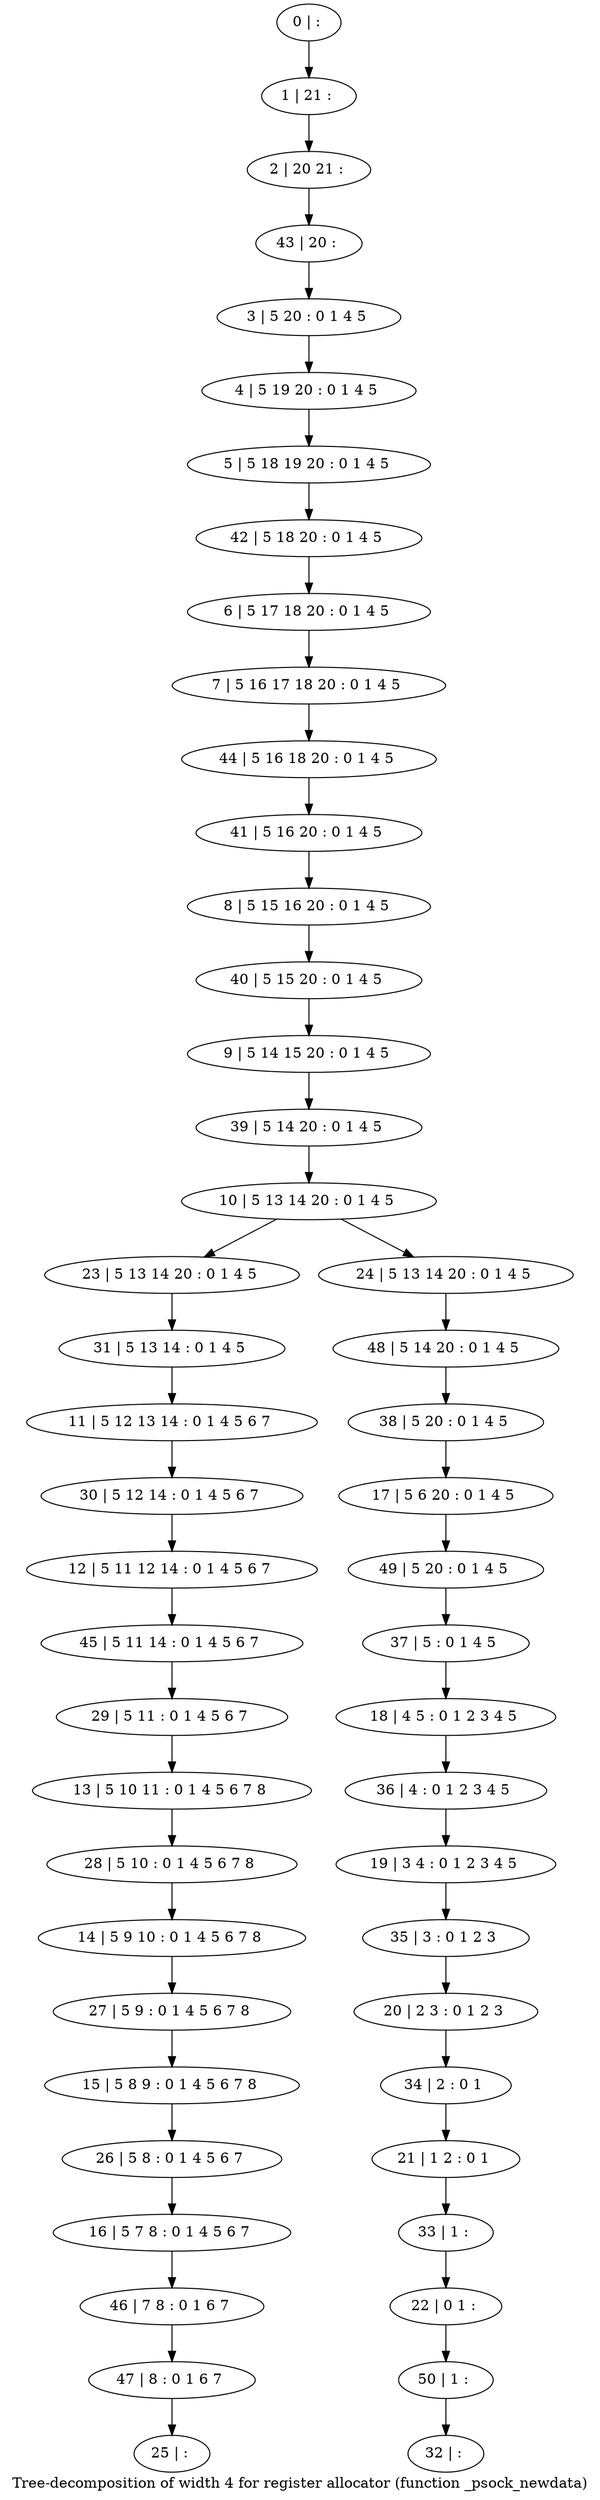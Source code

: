 digraph G {
graph [label="Tree-decomposition of width 4 for register allocator (function _psock_newdata)"]
0[label="0 | : "];
1[label="1 | 21 : "];
2[label="2 | 20 21 : "];
3[label="3 | 5 20 : 0 1 4 5 "];
4[label="4 | 5 19 20 : 0 1 4 5 "];
5[label="5 | 5 18 19 20 : 0 1 4 5 "];
6[label="6 | 5 17 18 20 : 0 1 4 5 "];
7[label="7 | 5 16 17 18 20 : 0 1 4 5 "];
8[label="8 | 5 15 16 20 : 0 1 4 5 "];
9[label="9 | 5 14 15 20 : 0 1 4 5 "];
10[label="10 | 5 13 14 20 : 0 1 4 5 "];
11[label="11 | 5 12 13 14 : 0 1 4 5 6 7 "];
12[label="12 | 5 11 12 14 : 0 1 4 5 6 7 "];
13[label="13 | 5 10 11 : 0 1 4 5 6 7 8 "];
14[label="14 | 5 9 10 : 0 1 4 5 6 7 8 "];
15[label="15 | 5 8 9 : 0 1 4 5 6 7 8 "];
16[label="16 | 5 7 8 : 0 1 4 5 6 7 "];
17[label="17 | 5 6 20 : 0 1 4 5 "];
18[label="18 | 4 5 : 0 1 2 3 4 5 "];
19[label="19 | 3 4 : 0 1 2 3 4 5 "];
20[label="20 | 2 3 : 0 1 2 3 "];
21[label="21 | 1 2 : 0 1 "];
22[label="22 | 0 1 : "];
23[label="23 | 5 13 14 20 : 0 1 4 5 "];
24[label="24 | 5 13 14 20 : 0 1 4 5 "];
25[label="25 | : "];
26[label="26 | 5 8 : 0 1 4 5 6 7 "];
27[label="27 | 5 9 : 0 1 4 5 6 7 8 "];
28[label="28 | 5 10 : 0 1 4 5 6 7 8 "];
29[label="29 | 5 11 : 0 1 4 5 6 7 "];
30[label="30 | 5 12 14 : 0 1 4 5 6 7 "];
31[label="31 | 5 13 14 : 0 1 4 5 "];
32[label="32 | : "];
33[label="33 | 1 : "];
34[label="34 | 2 : 0 1 "];
35[label="35 | 3 : 0 1 2 3 "];
36[label="36 | 4 : 0 1 2 3 4 5 "];
37[label="37 | 5 : 0 1 4 5 "];
38[label="38 | 5 20 : 0 1 4 5 "];
39[label="39 | 5 14 20 : 0 1 4 5 "];
40[label="40 | 5 15 20 : 0 1 4 5 "];
41[label="41 | 5 16 20 : 0 1 4 5 "];
42[label="42 | 5 18 20 : 0 1 4 5 "];
43[label="43 | 20 : "];
44[label="44 | 5 16 18 20 : 0 1 4 5 "];
45[label="45 | 5 11 14 : 0 1 4 5 6 7 "];
46[label="46 | 7 8 : 0 1 6 7 "];
47[label="47 | 8 : 0 1 6 7 "];
48[label="48 | 5 14 20 : 0 1 4 5 "];
49[label="49 | 5 20 : 0 1 4 5 "];
50[label="50 | 1 : "];
0->1 ;
1->2 ;
3->4 ;
4->5 ;
6->7 ;
10->23 ;
10->24 ;
26->16 ;
15->26 ;
27->15 ;
14->27 ;
28->14 ;
13->28 ;
29->13 ;
30->12 ;
11->30 ;
31->11 ;
23->31 ;
33->22 ;
21->33 ;
34->21 ;
20->34 ;
35->20 ;
19->35 ;
36->19 ;
18->36 ;
37->18 ;
38->17 ;
39->10 ;
9->39 ;
40->9 ;
8->40 ;
41->8 ;
42->6 ;
5->42 ;
43->3 ;
2->43 ;
44->41 ;
7->44 ;
45->29 ;
12->45 ;
16->46 ;
47->25 ;
46->47 ;
48->38 ;
24->48 ;
49->37 ;
17->49 ;
50->32 ;
22->50 ;
}
